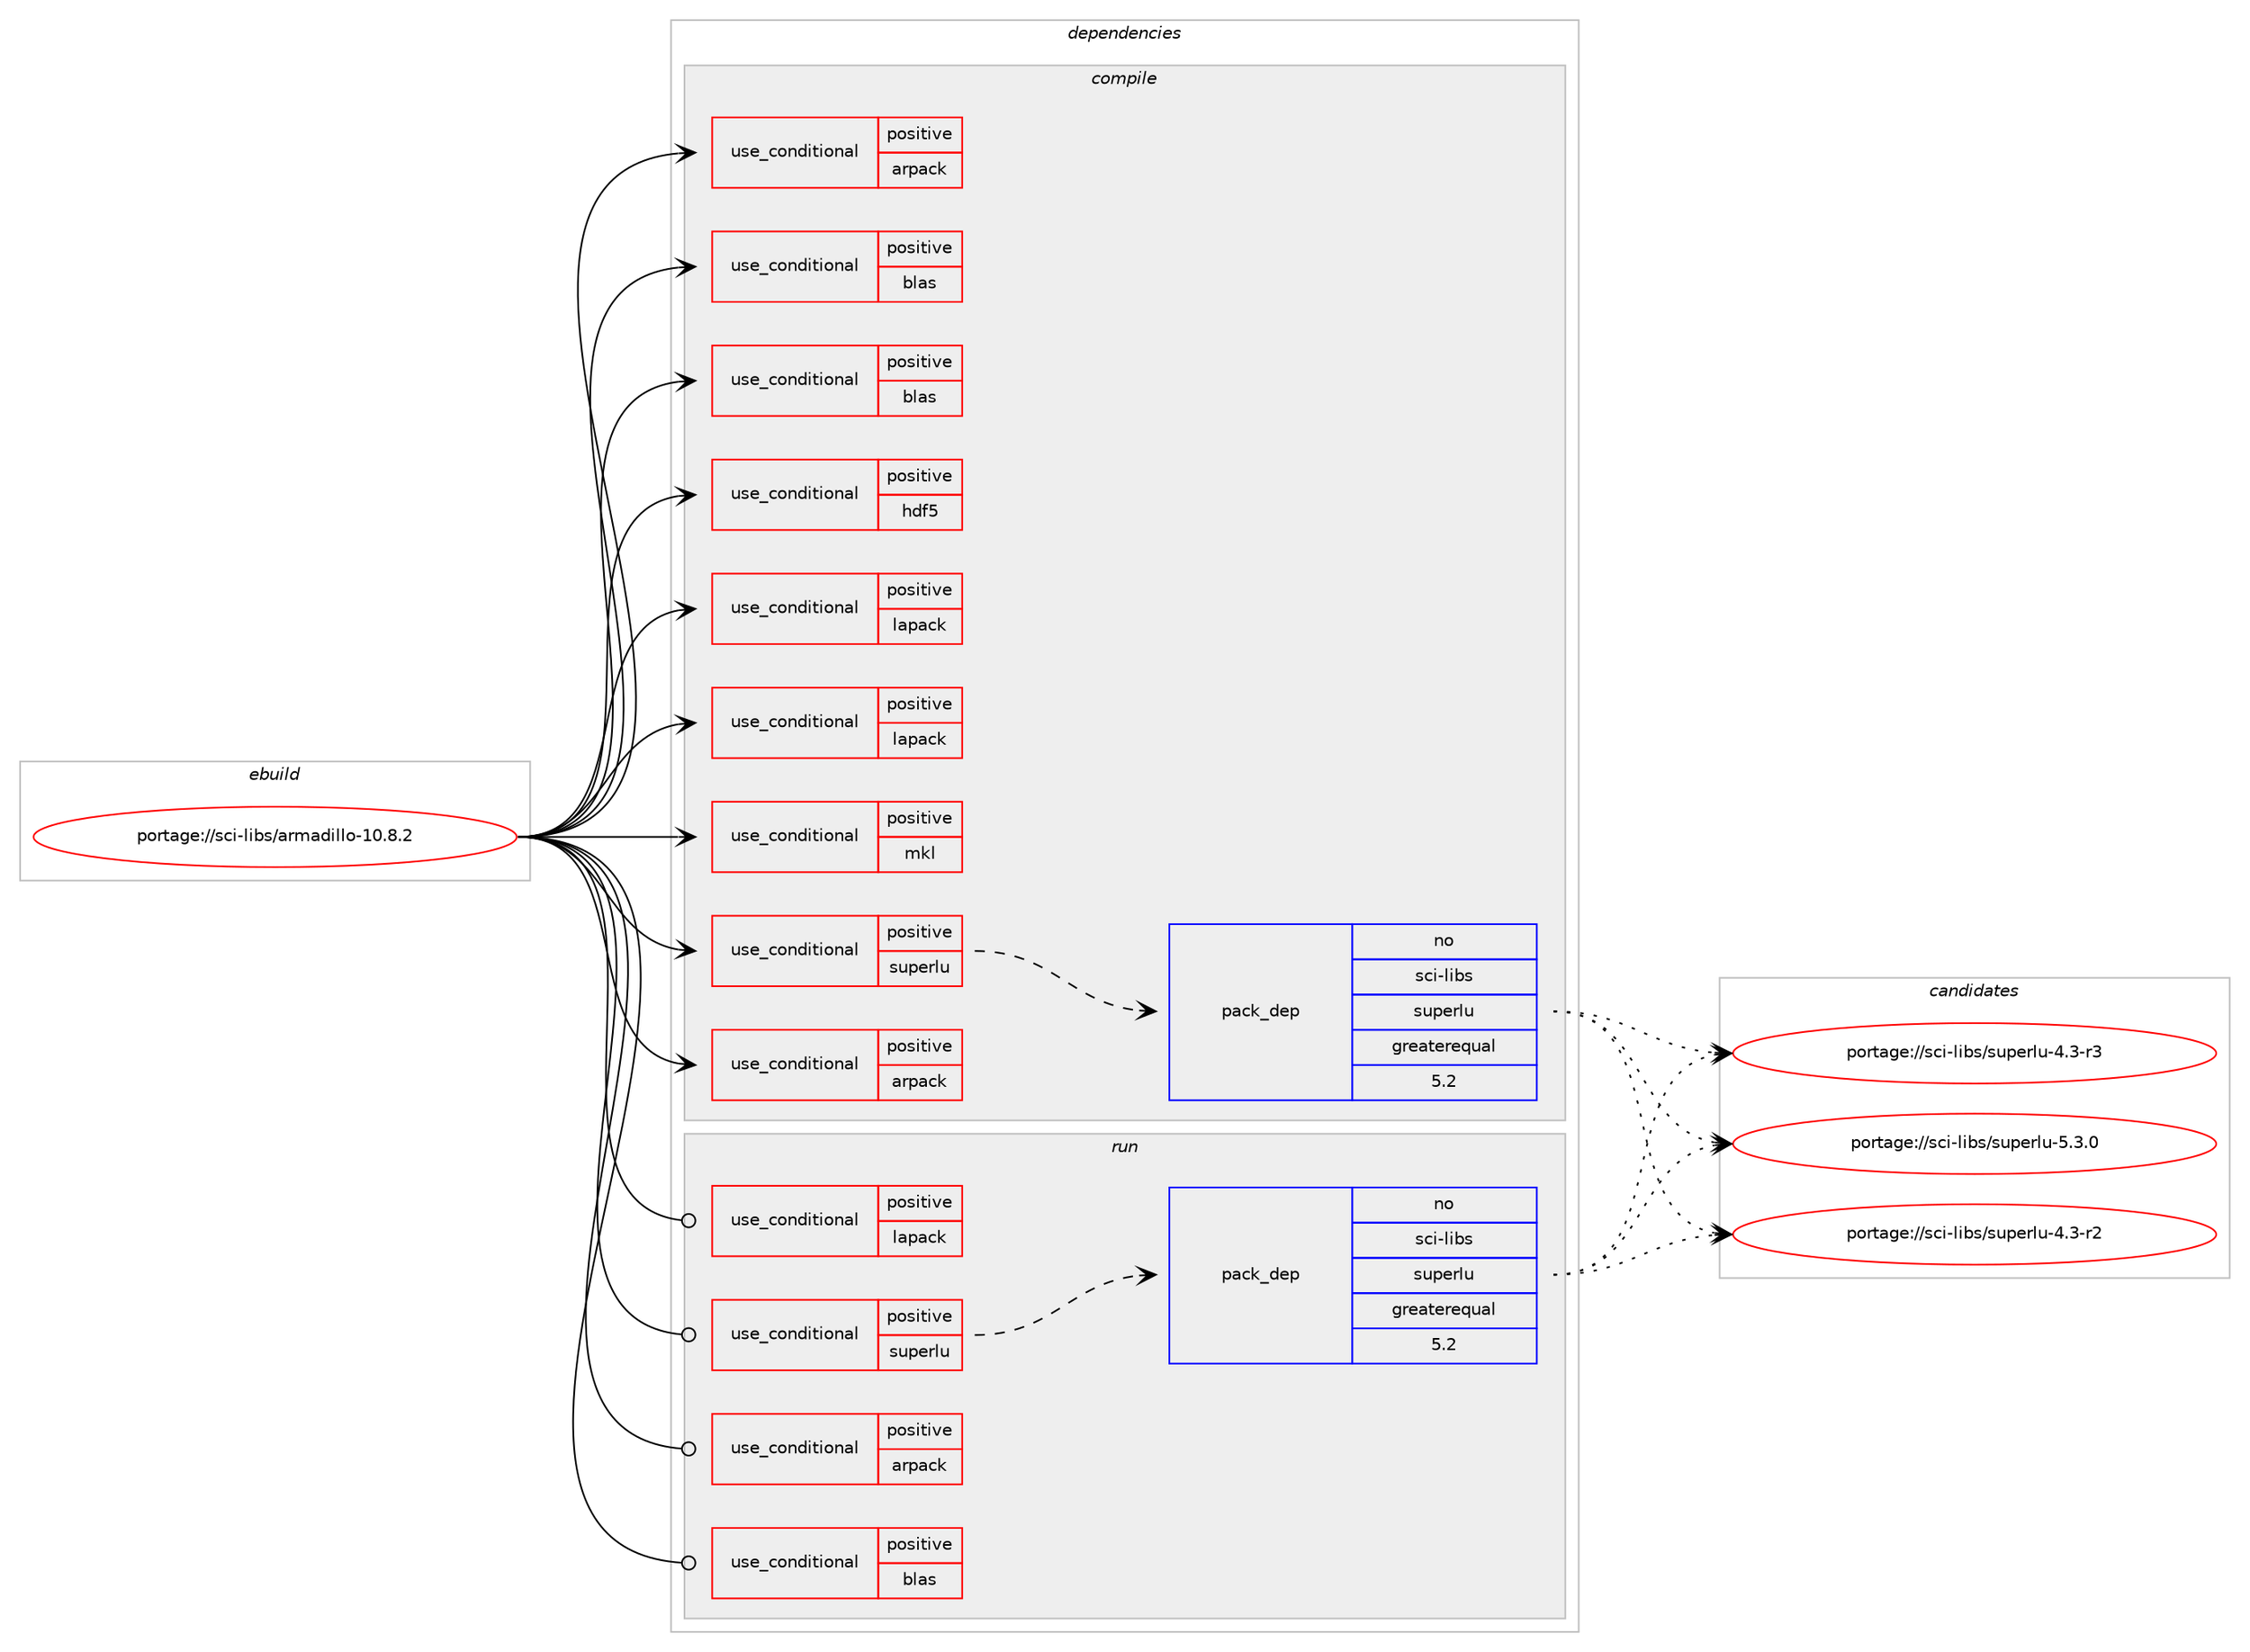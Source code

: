 digraph prolog {

# *************
# Graph options
# *************

newrank=true;
concentrate=true;
compound=true;
graph [rankdir=LR,fontname=Helvetica,fontsize=10,ranksep=1.5];#, ranksep=2.5, nodesep=0.2];
edge  [arrowhead=vee];
node  [fontname=Helvetica,fontsize=10];

# **********
# The ebuild
# **********

subgraph cluster_leftcol {
color=gray;
label=<<i>ebuild</i>>;
id [label="portage://sci-libs/armadillo-10.8.2", color=red, width=4, href="../sci-libs/armadillo-10.8.2.svg"];
}

# ****************
# The dependencies
# ****************

subgraph cluster_midcol {
color=gray;
label=<<i>dependencies</i>>;
subgraph cluster_compile {
fillcolor="#eeeeee";
style=filled;
label=<<i>compile</i>>;
subgraph cond675 {
dependency1241 [label=<<TABLE BORDER="0" CELLBORDER="1" CELLSPACING="0" CELLPADDING="4"><TR><TD ROWSPAN="3" CELLPADDING="10">use_conditional</TD></TR><TR><TD>positive</TD></TR><TR><TD>arpack</TD></TR></TABLE>>, shape=none, color=red];
# *** BEGIN UNKNOWN DEPENDENCY TYPE (TODO) ***
# dependency1241 -> package_dependency(portage://sci-libs/armadillo-10.8.2,install,no,sci-libs,arpack,none,[,,],[],[])
# *** END UNKNOWN DEPENDENCY TYPE (TODO) ***

}
id:e -> dependency1241:w [weight=20,style="solid",arrowhead="vee"];
subgraph cond676 {
dependency1242 [label=<<TABLE BORDER="0" CELLBORDER="1" CELLSPACING="0" CELLPADDING="4"><TR><TD ROWSPAN="3" CELLPADDING="10">use_conditional</TD></TR><TR><TD>positive</TD></TR><TR><TD>arpack</TD></TR></TABLE>>, shape=none, color=red];
# *** BEGIN UNKNOWN DEPENDENCY TYPE (TODO) ***
# dependency1242 -> package_dependency(portage://sci-libs/armadillo-10.8.2,install,no,virtual,pkgconfig,none,[,,],[],[])
# *** END UNKNOWN DEPENDENCY TYPE (TODO) ***

}
id:e -> dependency1242:w [weight=20,style="solid",arrowhead="vee"];
subgraph cond677 {
dependency1243 [label=<<TABLE BORDER="0" CELLBORDER="1" CELLSPACING="0" CELLPADDING="4"><TR><TD ROWSPAN="3" CELLPADDING="10">use_conditional</TD></TR><TR><TD>positive</TD></TR><TR><TD>blas</TD></TR></TABLE>>, shape=none, color=red];
# *** BEGIN UNKNOWN DEPENDENCY TYPE (TODO) ***
# dependency1243 -> package_dependency(portage://sci-libs/armadillo-10.8.2,install,no,virtual,blas,none,[,,],[],[])
# *** END UNKNOWN DEPENDENCY TYPE (TODO) ***

}
id:e -> dependency1243:w [weight=20,style="solid",arrowhead="vee"];
subgraph cond678 {
dependency1244 [label=<<TABLE BORDER="0" CELLBORDER="1" CELLSPACING="0" CELLPADDING="4"><TR><TD ROWSPAN="3" CELLPADDING="10">use_conditional</TD></TR><TR><TD>positive</TD></TR><TR><TD>blas</TD></TR></TABLE>>, shape=none, color=red];
# *** BEGIN UNKNOWN DEPENDENCY TYPE (TODO) ***
# dependency1244 -> package_dependency(portage://sci-libs/armadillo-10.8.2,install,no,virtual,pkgconfig,none,[,,],[],[])
# *** END UNKNOWN DEPENDENCY TYPE (TODO) ***

}
id:e -> dependency1244:w [weight=20,style="solid",arrowhead="vee"];
subgraph cond679 {
dependency1245 [label=<<TABLE BORDER="0" CELLBORDER="1" CELLSPACING="0" CELLPADDING="4"><TR><TD ROWSPAN="3" CELLPADDING="10">use_conditional</TD></TR><TR><TD>positive</TD></TR><TR><TD>hdf5</TD></TR></TABLE>>, shape=none, color=red];
# *** BEGIN UNKNOWN DEPENDENCY TYPE (TODO) ***
# dependency1245 -> package_dependency(portage://sci-libs/armadillo-10.8.2,install,no,sci-libs,hdf5,none,[,,],any_same_slot,[])
# *** END UNKNOWN DEPENDENCY TYPE (TODO) ***

}
id:e -> dependency1245:w [weight=20,style="solid",arrowhead="vee"];
subgraph cond680 {
dependency1246 [label=<<TABLE BORDER="0" CELLBORDER="1" CELLSPACING="0" CELLPADDING="4"><TR><TD ROWSPAN="3" CELLPADDING="10">use_conditional</TD></TR><TR><TD>positive</TD></TR><TR><TD>lapack</TD></TR></TABLE>>, shape=none, color=red];
# *** BEGIN UNKNOWN DEPENDENCY TYPE (TODO) ***
# dependency1246 -> package_dependency(portage://sci-libs/armadillo-10.8.2,install,no,virtual,lapack,none,[,,],[],[])
# *** END UNKNOWN DEPENDENCY TYPE (TODO) ***

}
id:e -> dependency1246:w [weight=20,style="solid",arrowhead="vee"];
subgraph cond681 {
dependency1247 [label=<<TABLE BORDER="0" CELLBORDER="1" CELLSPACING="0" CELLPADDING="4"><TR><TD ROWSPAN="3" CELLPADDING="10">use_conditional</TD></TR><TR><TD>positive</TD></TR><TR><TD>lapack</TD></TR></TABLE>>, shape=none, color=red];
# *** BEGIN UNKNOWN DEPENDENCY TYPE (TODO) ***
# dependency1247 -> package_dependency(portage://sci-libs/armadillo-10.8.2,install,no,virtual,pkgconfig,none,[,,],[],[])
# *** END UNKNOWN DEPENDENCY TYPE (TODO) ***

}
id:e -> dependency1247:w [weight=20,style="solid",arrowhead="vee"];
subgraph cond682 {
dependency1248 [label=<<TABLE BORDER="0" CELLBORDER="1" CELLSPACING="0" CELLPADDING="4"><TR><TD ROWSPAN="3" CELLPADDING="10">use_conditional</TD></TR><TR><TD>positive</TD></TR><TR><TD>mkl</TD></TR></TABLE>>, shape=none, color=red];
# *** BEGIN UNKNOWN DEPENDENCY TYPE (TODO) ***
# dependency1248 -> package_dependency(portage://sci-libs/armadillo-10.8.2,install,no,sci-libs,mkl,none,[,,],[],[])
# *** END UNKNOWN DEPENDENCY TYPE (TODO) ***

}
id:e -> dependency1248:w [weight=20,style="solid",arrowhead="vee"];
subgraph cond683 {
dependency1249 [label=<<TABLE BORDER="0" CELLBORDER="1" CELLSPACING="0" CELLPADDING="4"><TR><TD ROWSPAN="3" CELLPADDING="10">use_conditional</TD></TR><TR><TD>positive</TD></TR><TR><TD>superlu</TD></TR></TABLE>>, shape=none, color=red];
subgraph pack547 {
dependency1250 [label=<<TABLE BORDER="0" CELLBORDER="1" CELLSPACING="0" CELLPADDING="4" WIDTH="220"><TR><TD ROWSPAN="6" CELLPADDING="30">pack_dep</TD></TR><TR><TD WIDTH="110">no</TD></TR><TR><TD>sci-libs</TD></TR><TR><TD>superlu</TD></TR><TR><TD>greaterequal</TD></TR><TR><TD>5.2</TD></TR></TABLE>>, shape=none, color=blue];
}
dependency1249:e -> dependency1250:w [weight=20,style="dashed",arrowhead="vee"];
}
id:e -> dependency1249:w [weight=20,style="solid",arrowhead="vee"];
# *** BEGIN UNKNOWN DEPENDENCY TYPE (TODO) ***
# id -> package_dependency(portage://sci-libs/armadillo-10.8.2,install,no,dev-libs,boost,none,[,,],[],[])
# *** END UNKNOWN DEPENDENCY TYPE (TODO) ***

}
subgraph cluster_compileandrun {
fillcolor="#eeeeee";
style=filled;
label=<<i>compile and run</i>>;
}
subgraph cluster_run {
fillcolor="#eeeeee";
style=filled;
label=<<i>run</i>>;
subgraph cond684 {
dependency1251 [label=<<TABLE BORDER="0" CELLBORDER="1" CELLSPACING="0" CELLPADDING="4"><TR><TD ROWSPAN="3" CELLPADDING="10">use_conditional</TD></TR><TR><TD>positive</TD></TR><TR><TD>arpack</TD></TR></TABLE>>, shape=none, color=red];
# *** BEGIN UNKNOWN DEPENDENCY TYPE (TODO) ***
# dependency1251 -> package_dependency(portage://sci-libs/armadillo-10.8.2,run,no,sci-libs,arpack,none,[,,],[],[])
# *** END UNKNOWN DEPENDENCY TYPE (TODO) ***

}
id:e -> dependency1251:w [weight=20,style="solid",arrowhead="odot"];
subgraph cond685 {
dependency1252 [label=<<TABLE BORDER="0" CELLBORDER="1" CELLSPACING="0" CELLPADDING="4"><TR><TD ROWSPAN="3" CELLPADDING="10">use_conditional</TD></TR><TR><TD>positive</TD></TR><TR><TD>blas</TD></TR></TABLE>>, shape=none, color=red];
# *** BEGIN UNKNOWN DEPENDENCY TYPE (TODO) ***
# dependency1252 -> package_dependency(portage://sci-libs/armadillo-10.8.2,run,no,virtual,blas,none,[,,],[],[])
# *** END UNKNOWN DEPENDENCY TYPE (TODO) ***

}
id:e -> dependency1252:w [weight=20,style="solid",arrowhead="odot"];
subgraph cond686 {
dependency1253 [label=<<TABLE BORDER="0" CELLBORDER="1" CELLSPACING="0" CELLPADDING="4"><TR><TD ROWSPAN="3" CELLPADDING="10">use_conditional</TD></TR><TR><TD>positive</TD></TR><TR><TD>lapack</TD></TR></TABLE>>, shape=none, color=red];
# *** BEGIN UNKNOWN DEPENDENCY TYPE (TODO) ***
# dependency1253 -> package_dependency(portage://sci-libs/armadillo-10.8.2,run,no,virtual,lapack,none,[,,],[],[])
# *** END UNKNOWN DEPENDENCY TYPE (TODO) ***

}
id:e -> dependency1253:w [weight=20,style="solid",arrowhead="odot"];
subgraph cond687 {
dependency1254 [label=<<TABLE BORDER="0" CELLBORDER="1" CELLSPACING="0" CELLPADDING="4"><TR><TD ROWSPAN="3" CELLPADDING="10">use_conditional</TD></TR><TR><TD>positive</TD></TR><TR><TD>superlu</TD></TR></TABLE>>, shape=none, color=red];
subgraph pack548 {
dependency1255 [label=<<TABLE BORDER="0" CELLBORDER="1" CELLSPACING="0" CELLPADDING="4" WIDTH="220"><TR><TD ROWSPAN="6" CELLPADDING="30">pack_dep</TD></TR><TR><TD WIDTH="110">no</TD></TR><TR><TD>sci-libs</TD></TR><TR><TD>superlu</TD></TR><TR><TD>greaterequal</TD></TR><TR><TD>5.2</TD></TR></TABLE>>, shape=none, color=blue];
}
dependency1254:e -> dependency1255:w [weight=20,style="dashed",arrowhead="vee"];
}
id:e -> dependency1254:w [weight=20,style="solid",arrowhead="odot"];
# *** BEGIN UNKNOWN DEPENDENCY TYPE (TODO) ***
# id -> package_dependency(portage://sci-libs/armadillo-10.8.2,run,no,dev-libs,boost,none,[,,],[],[])
# *** END UNKNOWN DEPENDENCY TYPE (TODO) ***

}
}

# **************
# The candidates
# **************

subgraph cluster_choices {
rank=same;
color=gray;
label=<<i>candidates</i>>;

subgraph choice547 {
color=black;
nodesep=1;
choice11599105451081059811547115117112101114108117455246514511450 [label="portage://sci-libs/superlu-4.3-r2", color=red, width=4,href="../sci-libs/superlu-4.3-r2.svg"];
choice11599105451081059811547115117112101114108117455246514511451 [label="portage://sci-libs/superlu-4.3-r3", color=red, width=4,href="../sci-libs/superlu-4.3-r3.svg"];
choice11599105451081059811547115117112101114108117455346514648 [label="portage://sci-libs/superlu-5.3.0", color=red, width=4,href="../sci-libs/superlu-5.3.0.svg"];
dependency1250:e -> choice11599105451081059811547115117112101114108117455246514511450:w [style=dotted,weight="100"];
dependency1250:e -> choice11599105451081059811547115117112101114108117455246514511451:w [style=dotted,weight="100"];
dependency1250:e -> choice11599105451081059811547115117112101114108117455346514648:w [style=dotted,weight="100"];
}
subgraph choice548 {
color=black;
nodesep=1;
choice11599105451081059811547115117112101114108117455246514511450 [label="portage://sci-libs/superlu-4.3-r2", color=red, width=4,href="../sci-libs/superlu-4.3-r2.svg"];
choice11599105451081059811547115117112101114108117455246514511451 [label="portage://sci-libs/superlu-4.3-r3", color=red, width=4,href="../sci-libs/superlu-4.3-r3.svg"];
choice11599105451081059811547115117112101114108117455346514648 [label="portage://sci-libs/superlu-5.3.0", color=red, width=4,href="../sci-libs/superlu-5.3.0.svg"];
dependency1255:e -> choice11599105451081059811547115117112101114108117455246514511450:w [style=dotted,weight="100"];
dependency1255:e -> choice11599105451081059811547115117112101114108117455246514511451:w [style=dotted,weight="100"];
dependency1255:e -> choice11599105451081059811547115117112101114108117455346514648:w [style=dotted,weight="100"];
}
}

}
